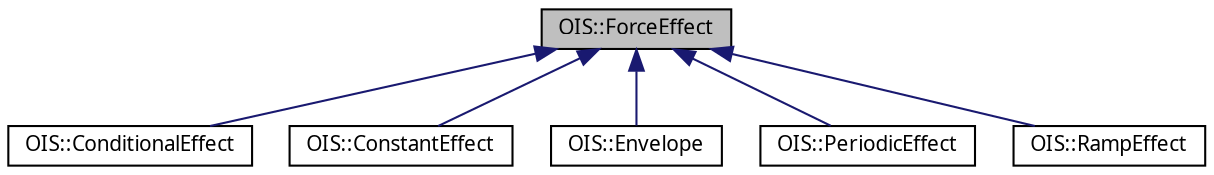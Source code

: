 digraph G
{
  edge [fontname="FreeSans.ttf",fontsize=10,labelfontname="FreeSans.ttf",labelfontsize=10];
  node [fontname="FreeSans.ttf",fontsize=10,shape=record];
  Node1 [label="OIS::ForceEffect",height=0.2,width=0.4,color="black", fillcolor="grey75", style="filled" fontcolor="black"];
  Node1 -> Node2 [dir=back,color="midnightblue",fontsize=10,style="solid",fontname="FreeSans.ttf"];
  Node2 [label="OIS::ConditionalEffect",height=0.2,width=0.4,color="black", fillcolor="white", style="filled",URL="$structOIS_1_1ConditionalEffect.html"];
  Node1 -> Node3 [dir=back,color="midnightblue",fontsize=10,style="solid",fontname="FreeSans.ttf"];
  Node3 [label="OIS::ConstantEffect",height=0.2,width=0.4,color="black", fillcolor="white", style="filled",URL="$structOIS_1_1ConstantEffect.html"];
  Node1 -> Node4 [dir=back,color="midnightblue",fontsize=10,style="solid",fontname="FreeSans.ttf"];
  Node4 [label="OIS::Envelope",height=0.2,width=0.4,color="black", fillcolor="white", style="filled",URL="$structOIS_1_1Envelope.html"];
  Node1 -> Node5 [dir=back,color="midnightblue",fontsize=10,style="solid",fontname="FreeSans.ttf"];
  Node5 [label="OIS::PeriodicEffect",height=0.2,width=0.4,color="black", fillcolor="white", style="filled",URL="$structOIS_1_1PeriodicEffect.html"];
  Node1 -> Node6 [dir=back,color="midnightblue",fontsize=10,style="solid",fontname="FreeSans.ttf"];
  Node6 [label="OIS::RampEffect",height=0.2,width=0.4,color="black", fillcolor="white", style="filled",URL="$structOIS_1_1RampEffect.html"];
}
